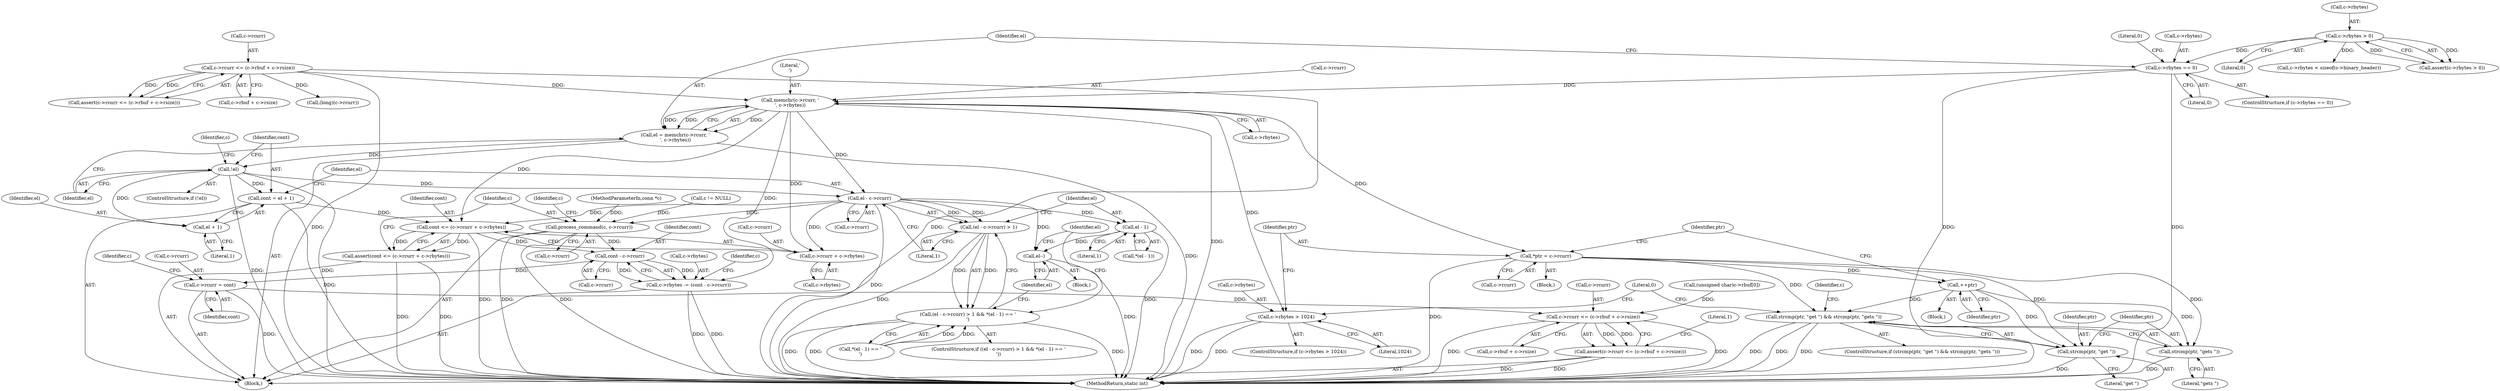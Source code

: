 digraph "0_memcached_75cc83685e103bc8ba380a57468c8f04413033f9@API" {
"1000484" [label="(Call,memchr(c->rcurr, '\n', c->rbytes))"];
"1000115" [label="(Call,c->rcurr <= (c->rbuf + c->rsize))"];
"1000475" [label="(Call,c->rbytes == 0)"];
"1000127" [label="(Call,c->rbytes > 0)"];
"1000482" [label="(Call,el = memchr(c->rcurr, '\n', c->rbytes))"];
"1000493" [label="(Call,!el)"];
"1000533" [label="(Call,cont = el + 1)"];
"1000561" [label="(Call,cont <= (c->rcurr + c->rbytes))"];
"1000560" [label="(Call,assert(cont <= (c->rcurr + c->rbytes)))"];
"1000579" [label="(Call,cont - c->rcurr)"];
"1000575" [label="(Call,c->rbytes -= (cont - c->rcurr))"];
"1000584" [label="(Call,c->rcurr = cont)"];
"1000590" [label="(Call,c->rcurr <= (c->rbuf + c->rsize))"];
"1000589" [label="(Call,assert(c->rcurr <= (c->rbuf + c->rsize)))"];
"1000535" [label="(Call,el + 1)"];
"1000541" [label="(Call,el - c->rcurr)"];
"1000540" [label="(Call,(el - c->rcurr) > 1)"];
"1000539" [label="(Call,(el - c->rcurr) > 1 && *(el - 1) == '\r')"];
"1000549" [label="(Call,el - 1)"];
"1000554" [label="(Call,el--)"];
"1000563" [label="(Call,c->rcurr + c->rbytes)"];
"1000570" [label="(Call,process_command(c, c->rcurr))"];
"1000497" [label="(Call,c->rbytes > 1024)"];
"1000504" [label="(Call,*ptr = c->rcurr)"];
"1000515" [label="(Call,++ptr)"];
"1000518" [label="(Call,strcmp(ptr, \"get \") && strcmp(ptr, \"gets \"))"];
"1000519" [label="(Call,strcmp(ptr, \"get \"))"];
"1000522" [label="(Call,strcmp(ptr, \"gets \"))"];
"1000501" [label="(Literal,1024)"];
"1000116" [label="(Call,c->rcurr)"];
"1000546" [label="(Literal,1)"];
"1000538" [label="(ControlStructure,if ((el - c->rcurr) > 1 && *(el - 1) == '\r'))"];
"1000484" [label="(Call,memchr(c->rcurr, '\n', c->rbytes))"];
"1000482" [label="(Call,el = memchr(c->rcurr, '\n', c->rbytes))"];
"1000498" [label="(Call,c->rbytes)"];
"1000542" [label="(Identifier,el)"];
"1000584" [label="(Call,c->rcurr = cont)"];
"1000577" [label="(Identifier,c)"];
"1000514" [label="(Block,)"];
"1000550" [label="(Identifier,el)"];
"1000527" [label="(Identifier,c)"];
"1000504" [label="(Call,*ptr = c->rcurr)"];
"1000471" [label="(Block,)"];
"1000576" [label="(Call,c->rbytes)"];
"1000537" [label="(Literal,1)"];
"1000485" [label="(Call,c->rcurr)"];
"1000147" [label="(Call,(unsigned char)c->rbuf[0])"];
"1000534" [label="(Identifier,cont)"];
"1000512" [label="(Identifier,ptr)"];
"1000479" [label="(Literal,0)"];
"1000591" [label="(Call,c->rcurr)"];
"1000540" [label="(Call,(el - c->rcurr) > 1)"];
"1000549" [label="(Call,el - 1)"];
"1000594" [label="(Call,c->rbuf + c->rsize)"];
"1000580" [label="(Identifier,cont)"];
"1000515" [label="(Call,++ptr)"];
"1000493" [label="(Call,!el)"];
"1000570" [label="(Call,process_command(c, c->rcurr))"];
"1000522" [label="(Call,strcmp(ptr, \"gets \"))"];
"1000497" [label="(Call,c->rbytes > 1024)"];
"1000603" [label="(MethodReturn,static int)"];
"1000518" [label="(Call,strcmp(ptr, \"get \") && strcmp(ptr, \"gets \"))"];
"1000532" [label="(Literal,0)"];
"1000475" [label="(Call,c->rbytes == 0)"];
"1000127" [label="(Call,c->rbytes > 0)"];
"1000499" [label="(Identifier,c)"];
"1000211" [label="(Call,(long)(c->rcurr))"];
"1000555" [label="(Identifier,el)"];
"1000541" [label="(Call,el - c->rcurr)"];
"1000536" [label="(Identifier,el)"];
"1000535" [label="(Call,el + 1)"];
"1000131" [label="(Literal,0)"];
"1000523" [label="(Identifier,ptr)"];
"1000572" [label="(Call,c->rcurr)"];
"1000588" [label="(Identifier,cont)"];
"1000575" [label="(Call,c->rbytes -= (cont - c->rcurr))"];
"1000126" [label="(Call,assert(c->rbytes > 0))"];
"1000488" [label="(Literal,'\n')"];
"1000551" [label="(Literal,1)"];
"1000483" [label="(Identifier,el)"];
"1000474" [label="(ControlStructure,if (c->rbytes == 0))"];
"1000579" [label="(Call,cont - c->rcurr)"];
"1000119" [label="(Call,c->rbuf + c->rsize)"];
"1000563" [label="(Call,c->rcurr + c->rbytes)"];
"1000589" [label="(Call,assert(c->rcurr <= (c->rbuf + c->rsize)))"];
"1000520" [label="(Identifier,ptr)"];
"1000128" [label="(Call,c->rbytes)"];
"1000494" [label="(Identifier,el)"];
"1000492" [label="(ControlStructure,if (!el))"];
"1000111" [label="(Call,c != NULL)"];
"1000115" [label="(Call,c->rcurr <= (c->rbuf + c->rsize))"];
"1000481" [label="(Literal,0)"];
"1000496" [label="(ControlStructure,if (c->rbytes > 1024))"];
"1000558" [label="(Identifier,el)"];
"1000553" [label="(Block,)"];
"1000585" [label="(Call,c->rcurr)"];
"1000564" [label="(Call,c->rcurr)"];
"1000547" [label="(Call,*(el - 1) == '\r')"];
"1000567" [label="(Call,c->rbytes)"];
"1000519" [label="(Call,strcmp(ptr, \"get \"))"];
"1000195" [label="(Call,c->rbytes < sizeof(c->binary_header))"];
"1000560" [label="(Call,assert(cont <= (c->rcurr + c->rbytes)))"];
"1000581" [label="(Call,c->rcurr)"];
"1000586" [label="(Identifier,c)"];
"1000524" [label="(Literal,\"gets \")"];
"1000476" [label="(Call,c->rbytes)"];
"1000592" [label="(Identifier,c)"];
"1000543" [label="(Call,c->rcurr)"];
"1000539" [label="(Call,(el - c->rcurr) > 1 && *(el - 1) == '\r')"];
"1000590" [label="(Call,c->rcurr <= (c->rbuf + c->rsize))"];
"1000554" [label="(Call,el--)"];
"1000562" [label="(Identifier,cont)"];
"1000108" [label="(MethodParameterIn,conn *c)"];
"1000517" [label="(ControlStructure,if (strcmp(ptr, \"get \") && strcmp(ptr, \"gets \")))"];
"1000506" [label="(Call,c->rcurr)"];
"1000516" [label="(Identifier,ptr)"];
"1000489" [label="(Call,c->rbytes)"];
"1000602" [label="(Literal,1)"];
"1000502" [label="(Block,)"];
"1000571" [label="(Identifier,c)"];
"1000533" [label="(Call,cont = el + 1)"];
"1000114" [label="(Call,assert(c->rcurr <= (c->rbuf + c->rsize)))"];
"1000548" [label="(Call,*(el - 1))"];
"1000561" [label="(Call,cont <= (c->rcurr + c->rbytes))"];
"1000505" [label="(Identifier,ptr)"];
"1000521" [label="(Literal,\"get \")"];
"1000484" -> "1000482"  [label="AST: "];
"1000484" -> "1000489"  [label="CFG: "];
"1000485" -> "1000484"  [label="AST: "];
"1000488" -> "1000484"  [label="AST: "];
"1000489" -> "1000484"  [label="AST: "];
"1000482" -> "1000484"  [label="CFG: "];
"1000484" -> "1000603"  [label="DDG: "];
"1000484" -> "1000482"  [label="DDG: "];
"1000484" -> "1000482"  [label="DDG: "];
"1000484" -> "1000482"  [label="DDG: "];
"1000115" -> "1000484"  [label="DDG: "];
"1000475" -> "1000484"  [label="DDG: "];
"1000484" -> "1000497"  [label="DDG: "];
"1000484" -> "1000504"  [label="DDG: "];
"1000484" -> "1000541"  [label="DDG: "];
"1000484" -> "1000561"  [label="DDG: "];
"1000484" -> "1000563"  [label="DDG: "];
"1000484" -> "1000575"  [label="DDG: "];
"1000115" -> "1000114"  [label="AST: "];
"1000115" -> "1000119"  [label="CFG: "];
"1000116" -> "1000115"  [label="AST: "];
"1000119" -> "1000115"  [label="AST: "];
"1000114" -> "1000115"  [label="CFG: "];
"1000115" -> "1000603"  [label="DDG: "];
"1000115" -> "1000603"  [label="DDG: "];
"1000115" -> "1000114"  [label="DDG: "];
"1000115" -> "1000114"  [label="DDG: "];
"1000115" -> "1000211"  [label="DDG: "];
"1000475" -> "1000474"  [label="AST: "];
"1000475" -> "1000479"  [label="CFG: "];
"1000476" -> "1000475"  [label="AST: "];
"1000479" -> "1000475"  [label="AST: "];
"1000481" -> "1000475"  [label="CFG: "];
"1000483" -> "1000475"  [label="CFG: "];
"1000475" -> "1000603"  [label="DDG: "];
"1000475" -> "1000603"  [label="DDG: "];
"1000127" -> "1000475"  [label="DDG: "];
"1000127" -> "1000126"  [label="AST: "];
"1000127" -> "1000131"  [label="CFG: "];
"1000128" -> "1000127"  [label="AST: "];
"1000131" -> "1000127"  [label="AST: "];
"1000126" -> "1000127"  [label="CFG: "];
"1000127" -> "1000126"  [label="DDG: "];
"1000127" -> "1000126"  [label="DDG: "];
"1000127" -> "1000195"  [label="DDG: "];
"1000482" -> "1000471"  [label="AST: "];
"1000483" -> "1000482"  [label="AST: "];
"1000494" -> "1000482"  [label="CFG: "];
"1000482" -> "1000603"  [label="DDG: "];
"1000482" -> "1000493"  [label="DDG: "];
"1000493" -> "1000492"  [label="AST: "];
"1000493" -> "1000494"  [label="CFG: "];
"1000494" -> "1000493"  [label="AST: "];
"1000499" -> "1000493"  [label="CFG: "];
"1000534" -> "1000493"  [label="CFG: "];
"1000493" -> "1000603"  [label="DDG: "];
"1000493" -> "1000603"  [label="DDG: "];
"1000493" -> "1000533"  [label="DDG: "];
"1000493" -> "1000535"  [label="DDG: "];
"1000493" -> "1000541"  [label="DDG: "];
"1000533" -> "1000471"  [label="AST: "];
"1000533" -> "1000535"  [label="CFG: "];
"1000534" -> "1000533"  [label="AST: "];
"1000535" -> "1000533"  [label="AST: "];
"1000542" -> "1000533"  [label="CFG: "];
"1000533" -> "1000603"  [label="DDG: "];
"1000533" -> "1000561"  [label="DDG: "];
"1000561" -> "1000560"  [label="AST: "];
"1000561" -> "1000563"  [label="CFG: "];
"1000562" -> "1000561"  [label="AST: "];
"1000563" -> "1000561"  [label="AST: "];
"1000560" -> "1000561"  [label="CFG: "];
"1000561" -> "1000603"  [label="DDG: "];
"1000561" -> "1000560"  [label="DDG: "];
"1000561" -> "1000560"  [label="DDG: "];
"1000541" -> "1000561"  [label="DDG: "];
"1000561" -> "1000579"  [label="DDG: "];
"1000560" -> "1000471"  [label="AST: "];
"1000571" -> "1000560"  [label="CFG: "];
"1000560" -> "1000603"  [label="DDG: "];
"1000560" -> "1000603"  [label="DDG: "];
"1000579" -> "1000575"  [label="AST: "];
"1000579" -> "1000581"  [label="CFG: "];
"1000580" -> "1000579"  [label="AST: "];
"1000581" -> "1000579"  [label="AST: "];
"1000575" -> "1000579"  [label="CFG: "];
"1000579" -> "1000575"  [label="DDG: "];
"1000579" -> "1000575"  [label="DDG: "];
"1000570" -> "1000579"  [label="DDG: "];
"1000579" -> "1000584"  [label="DDG: "];
"1000575" -> "1000471"  [label="AST: "];
"1000576" -> "1000575"  [label="AST: "];
"1000586" -> "1000575"  [label="CFG: "];
"1000575" -> "1000603"  [label="DDG: "];
"1000575" -> "1000603"  [label="DDG: "];
"1000584" -> "1000471"  [label="AST: "];
"1000584" -> "1000588"  [label="CFG: "];
"1000585" -> "1000584"  [label="AST: "];
"1000588" -> "1000584"  [label="AST: "];
"1000592" -> "1000584"  [label="CFG: "];
"1000584" -> "1000603"  [label="DDG: "];
"1000584" -> "1000590"  [label="DDG: "];
"1000590" -> "1000589"  [label="AST: "];
"1000590" -> "1000594"  [label="CFG: "];
"1000591" -> "1000590"  [label="AST: "];
"1000594" -> "1000590"  [label="AST: "];
"1000589" -> "1000590"  [label="CFG: "];
"1000590" -> "1000603"  [label="DDG: "];
"1000590" -> "1000603"  [label="DDG: "];
"1000590" -> "1000589"  [label="DDG: "];
"1000590" -> "1000589"  [label="DDG: "];
"1000147" -> "1000590"  [label="DDG: "];
"1000589" -> "1000471"  [label="AST: "];
"1000602" -> "1000589"  [label="CFG: "];
"1000589" -> "1000603"  [label="DDG: "];
"1000589" -> "1000603"  [label="DDG: "];
"1000535" -> "1000537"  [label="CFG: "];
"1000536" -> "1000535"  [label="AST: "];
"1000537" -> "1000535"  [label="AST: "];
"1000541" -> "1000540"  [label="AST: "];
"1000541" -> "1000543"  [label="CFG: "];
"1000542" -> "1000541"  [label="AST: "];
"1000543" -> "1000541"  [label="AST: "];
"1000546" -> "1000541"  [label="CFG: "];
"1000541" -> "1000603"  [label="DDG: "];
"1000541" -> "1000540"  [label="DDG: "];
"1000541" -> "1000540"  [label="DDG: "];
"1000541" -> "1000549"  [label="DDG: "];
"1000541" -> "1000554"  [label="DDG: "];
"1000541" -> "1000563"  [label="DDG: "];
"1000541" -> "1000570"  [label="DDG: "];
"1000540" -> "1000539"  [label="AST: "];
"1000540" -> "1000546"  [label="CFG: "];
"1000546" -> "1000540"  [label="AST: "];
"1000550" -> "1000540"  [label="CFG: "];
"1000539" -> "1000540"  [label="CFG: "];
"1000540" -> "1000603"  [label="DDG: "];
"1000540" -> "1000539"  [label="DDG: "];
"1000540" -> "1000539"  [label="DDG: "];
"1000539" -> "1000538"  [label="AST: "];
"1000539" -> "1000547"  [label="CFG: "];
"1000547" -> "1000539"  [label="AST: "];
"1000555" -> "1000539"  [label="CFG: "];
"1000558" -> "1000539"  [label="CFG: "];
"1000539" -> "1000603"  [label="DDG: "];
"1000539" -> "1000603"  [label="DDG: "];
"1000539" -> "1000603"  [label="DDG: "];
"1000547" -> "1000539"  [label="DDG: "];
"1000547" -> "1000539"  [label="DDG: "];
"1000549" -> "1000548"  [label="AST: "];
"1000549" -> "1000551"  [label="CFG: "];
"1000550" -> "1000549"  [label="AST: "];
"1000551" -> "1000549"  [label="AST: "];
"1000548" -> "1000549"  [label="CFG: "];
"1000549" -> "1000603"  [label="DDG: "];
"1000549" -> "1000554"  [label="DDG: "];
"1000554" -> "1000553"  [label="AST: "];
"1000554" -> "1000555"  [label="CFG: "];
"1000555" -> "1000554"  [label="AST: "];
"1000558" -> "1000554"  [label="CFG: "];
"1000554" -> "1000603"  [label="DDG: "];
"1000563" -> "1000567"  [label="CFG: "];
"1000564" -> "1000563"  [label="AST: "];
"1000567" -> "1000563"  [label="AST: "];
"1000570" -> "1000471"  [label="AST: "];
"1000570" -> "1000572"  [label="CFG: "];
"1000571" -> "1000570"  [label="AST: "];
"1000572" -> "1000570"  [label="AST: "];
"1000577" -> "1000570"  [label="CFG: "];
"1000570" -> "1000603"  [label="DDG: "];
"1000570" -> "1000603"  [label="DDG: "];
"1000111" -> "1000570"  [label="DDG: "];
"1000108" -> "1000570"  [label="DDG: "];
"1000497" -> "1000496"  [label="AST: "];
"1000497" -> "1000501"  [label="CFG: "];
"1000498" -> "1000497"  [label="AST: "];
"1000501" -> "1000497"  [label="AST: "];
"1000505" -> "1000497"  [label="CFG: "];
"1000532" -> "1000497"  [label="CFG: "];
"1000497" -> "1000603"  [label="DDG: "];
"1000497" -> "1000603"  [label="DDG: "];
"1000504" -> "1000502"  [label="AST: "];
"1000504" -> "1000506"  [label="CFG: "];
"1000505" -> "1000504"  [label="AST: "];
"1000506" -> "1000504"  [label="AST: "];
"1000512" -> "1000504"  [label="CFG: "];
"1000504" -> "1000603"  [label="DDG: "];
"1000504" -> "1000515"  [label="DDG: "];
"1000504" -> "1000518"  [label="DDG: "];
"1000504" -> "1000519"  [label="DDG: "];
"1000504" -> "1000522"  [label="DDG: "];
"1000515" -> "1000514"  [label="AST: "];
"1000515" -> "1000516"  [label="CFG: "];
"1000516" -> "1000515"  [label="AST: "];
"1000512" -> "1000515"  [label="CFG: "];
"1000515" -> "1000518"  [label="DDG: "];
"1000515" -> "1000519"  [label="DDG: "];
"1000515" -> "1000522"  [label="DDG: "];
"1000518" -> "1000517"  [label="AST: "];
"1000518" -> "1000519"  [label="CFG: "];
"1000518" -> "1000522"  [label="CFG: "];
"1000519" -> "1000518"  [label="AST: "];
"1000522" -> "1000518"  [label="AST: "];
"1000527" -> "1000518"  [label="CFG: "];
"1000532" -> "1000518"  [label="CFG: "];
"1000518" -> "1000603"  [label="DDG: "];
"1000518" -> "1000603"  [label="DDG: "];
"1000518" -> "1000603"  [label="DDG: "];
"1000519" -> "1000521"  [label="CFG: "];
"1000520" -> "1000519"  [label="AST: "];
"1000521" -> "1000519"  [label="AST: "];
"1000523" -> "1000519"  [label="CFG: "];
"1000519" -> "1000603"  [label="DDG: "];
"1000522" -> "1000524"  [label="CFG: "];
"1000523" -> "1000522"  [label="AST: "];
"1000524" -> "1000522"  [label="AST: "];
"1000522" -> "1000603"  [label="DDG: "];
}

